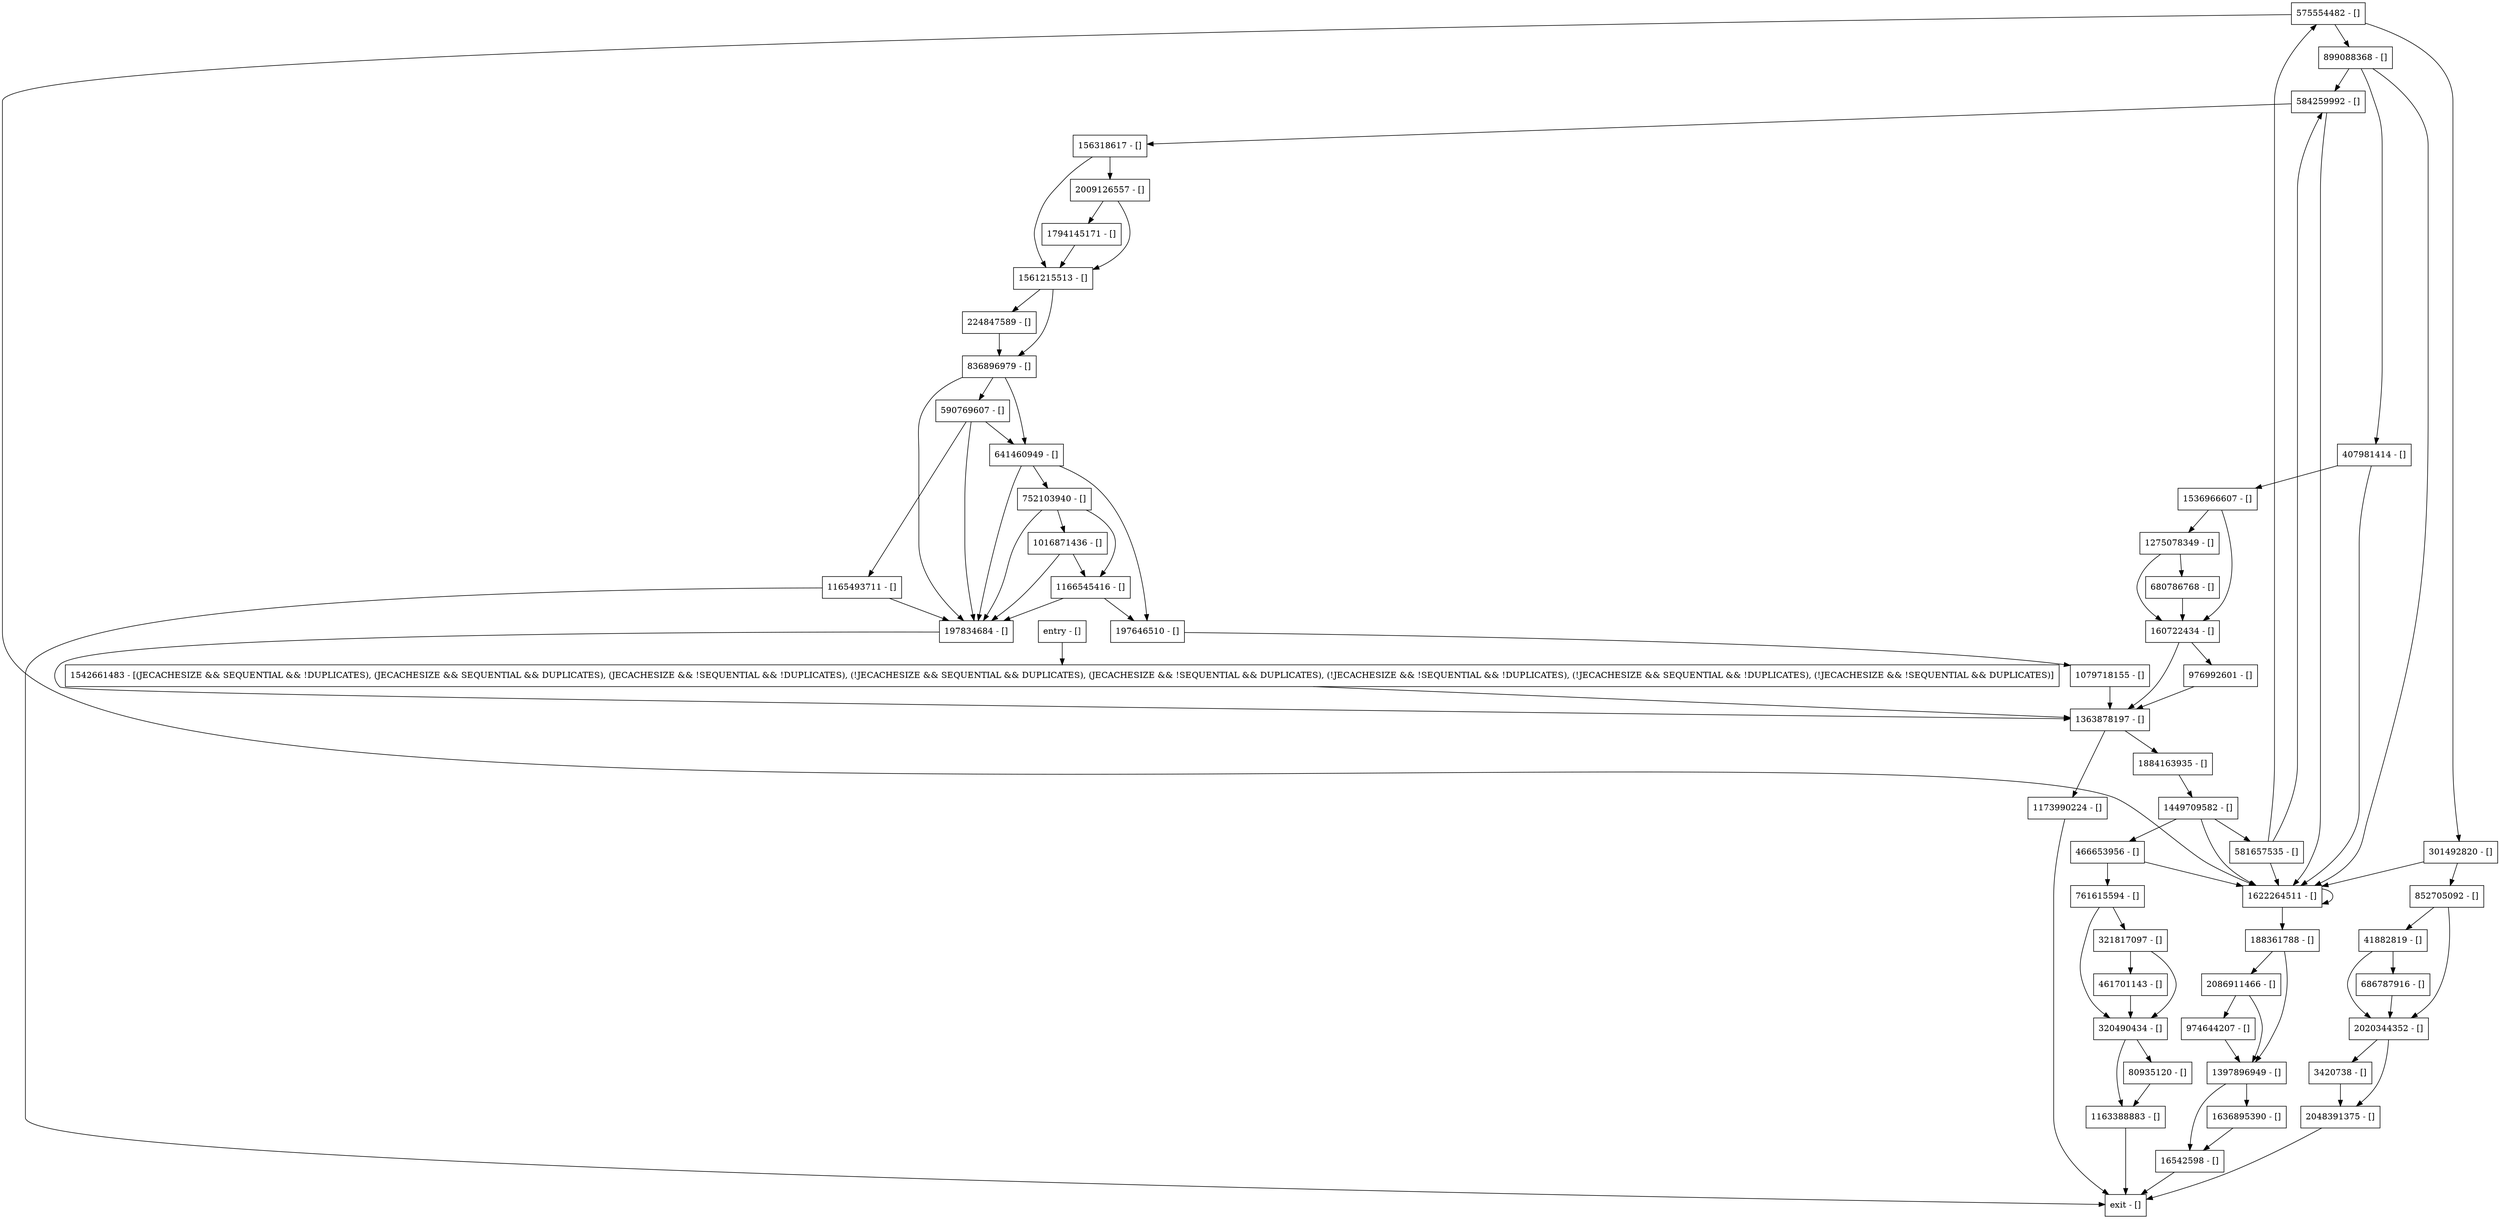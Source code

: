 digraph searchSplitsAllowed {
node [shape=record];
1173990224 [label="1173990224 - []"];
575554482 [label="575554482 - []"];
156318617 [label="156318617 - []"];
976992601 [label="976992601 - []"];
1079718155 [label="1079718155 - []"];
761615594 [label="761615594 - []"];
1166545416 [label="1166545416 - []"];
301492820 [label="301492820 - []"];
160722434 [label="160722434 - []"];
2048391375 [label="2048391375 - []"];
41882819 [label="41882819 - []"];
584259992 [label="584259992 - []"];
466653956 [label="466653956 - []"];
407981414 [label="407981414 - []"];
1794145171 [label="1794145171 - []"];
590769607 [label="590769607 - []"];
16542598 [label="16542598 - []"];
461701143 [label="461701143 - []"];
899088368 [label="899088368 - []"];
1884163935 [label="1884163935 - []"];
entry [label="entry - []"];
exit [label="exit - []"];
752103940 [label="752103940 - []"];
680786768 [label="680786768 - []"];
581657535 [label="581657535 - []"];
1163388883 [label="1163388883 - []"];
852705092 [label="852705092 - []"];
1275078349 [label="1275078349 - []"];
1561215513 [label="1561215513 - []"];
641460949 [label="641460949 - []"];
1363878197 [label="1363878197 - []"];
1636895390 [label="1636895390 - []"];
2009126557 [label="2009126557 - []"];
1536966607 [label="1536966607 - []"];
686787916 [label="686787916 - []"];
1449709582 [label="1449709582 - []"];
1622264511 [label="1622264511 - []"];
1397896949 [label="1397896949 - []"];
1165493711 [label="1165493711 - []"];
197834684 [label="197834684 - []"];
1542661483 [label="1542661483 - [(JECACHESIZE && SEQUENTIAL && !DUPLICATES), (JECACHESIZE && SEQUENTIAL && DUPLICATES), (JECACHESIZE && !SEQUENTIAL && !DUPLICATES), (!JECACHESIZE && SEQUENTIAL && DUPLICATES), (JECACHESIZE && !SEQUENTIAL && DUPLICATES), (!JECACHESIZE && !SEQUENTIAL && !DUPLICATES), (!JECACHESIZE && SEQUENTIAL && !DUPLICATES), (!JECACHESIZE && !SEQUENTIAL && DUPLICATES)]"];
197646510 [label="197646510 - []"];
974644207 [label="974644207 - []"];
320490434 [label="320490434 - []"];
321817097 [label="321817097 - []"];
3420738 [label="3420738 - []"];
224847589 [label="224847589 - []"];
836896979 [label="836896979 - []"];
1016871436 [label="1016871436 - []"];
80935120 [label="80935120 - []"];
188361788 [label="188361788 - []"];
2020344352 [label="2020344352 - []"];
2086911466 [label="2086911466 - []"];
entry;
exit;
1173990224 -> exit;
575554482 -> 899088368;
575554482 -> 1622264511;
575554482 -> 301492820;
156318617 -> 2009126557;
156318617 -> 1561215513;
976992601 -> 1363878197;
1079718155 -> 1363878197;
761615594 -> 320490434;
761615594 -> 321817097;
1166545416 -> 197834684;
1166545416 -> 197646510;
301492820 -> 852705092;
301492820 -> 1622264511;
160722434 -> 976992601;
160722434 -> 1363878197;
2048391375 -> exit;
41882819 -> 2020344352;
41882819 -> 686787916;
584259992 -> 1622264511;
584259992 -> 156318617;
466653956 -> 761615594;
466653956 -> 1622264511;
407981414 -> 1536966607;
407981414 -> 1622264511;
1794145171 -> 1561215513;
590769607 -> 1165493711;
590769607 -> 197834684;
590769607 -> 641460949;
16542598 -> exit;
461701143 -> 320490434;
899088368 -> 584259992;
899088368 -> 407981414;
899088368 -> 1622264511;
1884163935 -> 1449709582;
entry -> 1542661483;
752103940 -> 197834684;
752103940 -> 1016871436;
752103940 -> 1166545416;
680786768 -> 160722434;
581657535 -> 584259992;
581657535 -> 575554482;
581657535 -> 1622264511;
1163388883 -> exit;
852705092 -> 41882819;
852705092 -> 2020344352;
1275078349 -> 680786768;
1275078349 -> 160722434;
1561215513 -> 836896979;
1561215513 -> 224847589;
641460949 -> 197834684;
641460949 -> 197646510;
641460949 -> 752103940;
1363878197 -> 1173990224;
1363878197 -> 1884163935;
1636895390 -> 16542598;
2009126557 -> 1794145171;
2009126557 -> 1561215513;
1536966607 -> 1275078349;
1536966607 -> 160722434;
686787916 -> 2020344352;
1449709582 -> 466653956;
1449709582 -> 581657535;
1449709582 -> 1622264511;
1622264511 -> 188361788;
1622264511 -> 1622264511;
1397896949 -> 16542598;
1397896949 -> 1636895390;
1165493711 -> 197834684;
1165493711 -> exit;
197834684 -> 1363878197;
1542661483 -> 1363878197;
197646510 -> 1079718155;
974644207 -> 1397896949;
320490434 -> 80935120;
320490434 -> 1163388883;
321817097 -> 320490434;
321817097 -> 461701143;
3420738 -> 2048391375;
224847589 -> 836896979;
836896979 -> 197834684;
836896979 -> 590769607;
836896979 -> 641460949;
1016871436 -> 197834684;
1016871436 -> 1166545416;
80935120 -> 1163388883;
188361788 -> 2086911466;
188361788 -> 1397896949;
2020344352 -> 2048391375;
2020344352 -> 3420738;
2086911466 -> 974644207;
2086911466 -> 1397896949;
}
